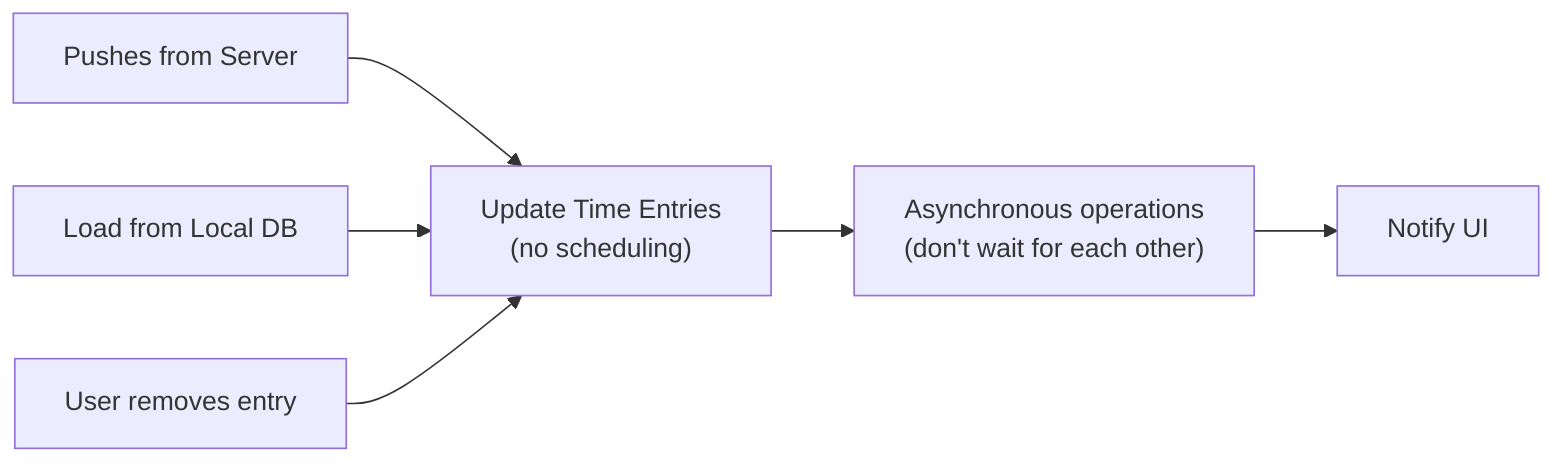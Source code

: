 graph LR
  A[Pushes from Server] --> X["<p style='text-align:center;margin:0'>Update Time Entries<br>(no scheduling)</p>"]
  B[Load from Local DB] --> X
  C[User removes entry] --> X
  X --> Y["Asynchronous operations<br>(don't wait for each other)"]
  Y --> Z[Notify UI]